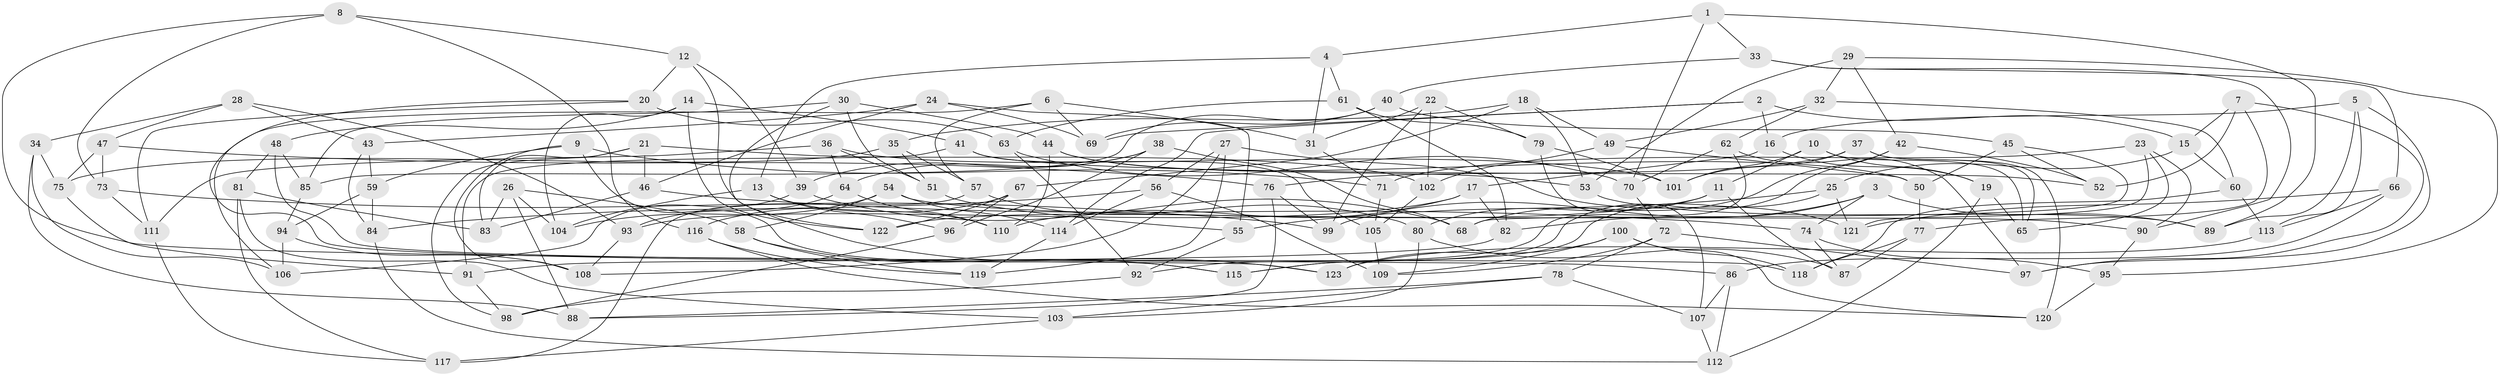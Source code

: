 // coarse degree distribution, {6: 0.22093023255813954, 4: 0.6744186046511628, 8: 0.03488372093023256, 10: 0.023255813953488372, 7: 0.023255813953488372, 3: 0.011627906976744186, 5: 0.011627906976744186}
// Generated by graph-tools (version 1.1) at 2025/20/03/04/25 18:20:42]
// undirected, 123 vertices, 246 edges
graph export_dot {
graph [start="1"]
  node [color=gray90,style=filled];
  1;
  2;
  3;
  4;
  5;
  6;
  7;
  8;
  9;
  10;
  11;
  12;
  13;
  14;
  15;
  16;
  17;
  18;
  19;
  20;
  21;
  22;
  23;
  24;
  25;
  26;
  27;
  28;
  29;
  30;
  31;
  32;
  33;
  34;
  35;
  36;
  37;
  38;
  39;
  40;
  41;
  42;
  43;
  44;
  45;
  46;
  47;
  48;
  49;
  50;
  51;
  52;
  53;
  54;
  55;
  56;
  57;
  58;
  59;
  60;
  61;
  62;
  63;
  64;
  65;
  66;
  67;
  68;
  69;
  70;
  71;
  72;
  73;
  74;
  75;
  76;
  77;
  78;
  79;
  80;
  81;
  82;
  83;
  84;
  85;
  86;
  87;
  88;
  89;
  90;
  91;
  92;
  93;
  94;
  95;
  96;
  97;
  98;
  99;
  100;
  101;
  102;
  103;
  104;
  105;
  106;
  107;
  108;
  109;
  110;
  111;
  112;
  113;
  114;
  115;
  116;
  117;
  118;
  119;
  120;
  121;
  122;
  123;
  1 -- 33;
  1 -- 4;
  1 -- 89;
  1 -- 70;
  2 -- 114;
  2 -- 69;
  2 -- 15;
  2 -- 16;
  3 -- 74;
  3 -- 82;
  3 -- 89;
  3 -- 99;
  4 -- 31;
  4 -- 13;
  4 -- 61;
  5 -- 97;
  5 -- 89;
  5 -- 113;
  5 -- 16;
  6 -- 31;
  6 -- 57;
  6 -- 106;
  6 -- 69;
  7 -- 15;
  7 -- 77;
  7 -- 97;
  7 -- 52;
  8 -- 116;
  8 -- 86;
  8 -- 73;
  8 -- 12;
  9 -- 115;
  9 -- 108;
  9 -- 71;
  9 -- 59;
  10 -- 101;
  10 -- 11;
  10 -- 65;
  10 -- 19;
  11 -- 80;
  11 -- 122;
  11 -- 87;
  12 -- 39;
  12 -- 122;
  12 -- 20;
  13 -- 110;
  13 -- 104;
  13 -- 96;
  14 -- 122;
  14 -- 48;
  14 -- 104;
  14 -- 41;
  15 -- 60;
  15 -- 25;
  16 -- 19;
  16 -- 17;
  17 -- 82;
  17 -- 93;
  17 -- 110;
  18 -- 53;
  18 -- 49;
  18 -- 35;
  18 -- 67;
  19 -- 112;
  19 -- 65;
  20 -- 111;
  20 -- 63;
  20 -- 123;
  21 -- 83;
  21 -- 102;
  21 -- 46;
  21 -- 98;
  22 -- 79;
  22 -- 31;
  22 -- 99;
  22 -- 102;
  23 -- 71;
  23 -- 90;
  23 -- 121;
  23 -- 65;
  24 -- 69;
  24 -- 43;
  24 -- 55;
  24 -- 46;
  25 -- 121;
  25 -- 55;
  25 -- 115;
  26 -- 104;
  26 -- 58;
  26 -- 88;
  26 -- 83;
  27 -- 108;
  27 -- 121;
  27 -- 56;
  27 -- 119;
  28 -- 47;
  28 -- 93;
  28 -- 34;
  28 -- 43;
  29 -- 32;
  29 -- 42;
  29 -- 95;
  29 -- 53;
  30 -- 44;
  30 -- 85;
  30 -- 123;
  30 -- 51;
  31 -- 71;
  32 -- 62;
  32 -- 49;
  32 -- 60;
  33 -- 90;
  33 -- 40;
  33 -- 66;
  34 -- 88;
  34 -- 75;
  34 -- 106;
  35 -- 51;
  35 -- 57;
  35 -- 75;
  36 -- 111;
  36 -- 51;
  36 -- 101;
  36 -- 64;
  37 -- 101;
  37 -- 120;
  37 -- 76;
  37 -- 65;
  38 -- 39;
  38 -- 96;
  38 -- 68;
  38 -- 64;
  39 -- 106;
  39 -- 68;
  40 -- 85;
  40 -- 69;
  40 -- 45;
  41 -- 52;
  41 -- 105;
  41 -- 91;
  42 -- 68;
  42 -- 52;
  42 -- 115;
  43 -- 59;
  43 -- 84;
  44 -- 110;
  44 -- 53;
  44 -- 50;
  45 -- 50;
  45 -- 52;
  45 -- 68;
  46 -- 83;
  46 -- 74;
  47 -- 76;
  47 -- 75;
  47 -- 73;
  48 -- 81;
  48 -- 85;
  48 -- 118;
  49 -- 102;
  49 -- 50;
  50 -- 77;
  51 -- 55;
  53 -- 89;
  54 -- 104;
  54 -- 90;
  54 -- 114;
  54 -- 58;
  55 -- 92;
  56 -- 114;
  56 -- 109;
  56 -- 84;
  57 -- 80;
  57 -- 117;
  58 -- 119;
  58 -- 115;
  59 -- 84;
  59 -- 94;
  60 -- 113;
  60 -- 118;
  61 -- 82;
  61 -- 79;
  61 -- 63;
  62 -- 97;
  62 -- 70;
  62 -- 92;
  63 -- 92;
  63 -- 70;
  64 -- 110;
  64 -- 93;
  66 -- 121;
  66 -- 113;
  66 -- 86;
  67 -- 122;
  67 -- 116;
  67 -- 96;
  70 -- 72;
  71 -- 105;
  72 -- 109;
  72 -- 97;
  72 -- 78;
  73 -- 99;
  73 -- 111;
  74 -- 95;
  74 -- 87;
  75 -- 91;
  76 -- 88;
  76 -- 99;
  77 -- 87;
  77 -- 118;
  78 -- 107;
  78 -- 88;
  78 -- 103;
  79 -- 101;
  79 -- 107;
  80 -- 87;
  80 -- 103;
  81 -- 103;
  81 -- 117;
  81 -- 83;
  82 -- 91;
  84 -- 112;
  85 -- 94;
  86 -- 112;
  86 -- 107;
  90 -- 95;
  91 -- 98;
  92 -- 98;
  93 -- 108;
  94 -- 106;
  94 -- 108;
  95 -- 120;
  96 -- 98;
  100 -- 123;
  100 -- 120;
  100 -- 118;
  100 -- 109;
  102 -- 105;
  103 -- 117;
  105 -- 109;
  107 -- 112;
  111 -- 117;
  113 -- 123;
  114 -- 119;
  116 -- 120;
  116 -- 119;
}
